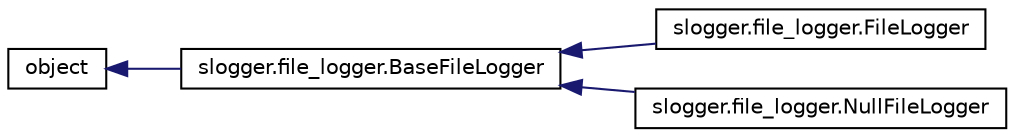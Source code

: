 digraph G
{
  edge [fontname="Helvetica",fontsize="10",labelfontname="Helvetica",labelfontsize="10"];
  node [fontname="Helvetica",fontsize="10",shape=record];
  rankdir=LR;
  Node1 [label="object",height=0.2,width=0.4,color="black", fillcolor="white", style="filled",URL="$classobject.html"];
  Node1 -> Node2 [dir=back,color="midnightblue",fontsize="10",style="solid",fontname="Helvetica"];
  Node2 [label="slogger.file_logger.BaseFileLogger",height=0.2,width=0.4,color="black", fillcolor="white", style="filled",URL="$classslogger_1_1file__logger_1_1BaseFileLogger.html",tooltip="Simple file logging management - Base class."];
  Node2 -> Node3 [dir=back,color="midnightblue",fontsize="10",style="solid",fontname="Helvetica"];
  Node3 [label="slogger.file_logger.FileLogger",height=0.2,width=0.4,color="black", fillcolor="white", style="filled",URL="$classslogger_1_1file__logger_1_1FileLogger.html",tooltip="Simple file logging management: File Logger."];
  Node2 -> Node4 [dir=back,color="midnightblue",fontsize="10",style="solid",fontname="Helvetica"];
  Node4 [label="slogger.file_logger.NullFileLogger",height=0.2,width=0.4,color="black", fillcolor="white", style="filled",URL="$classslogger_1_1file__logger_1_1NullFileLogger.html",tooltip="Simple file logging management - &quot;do-nothing&quot; file logger."];
}
